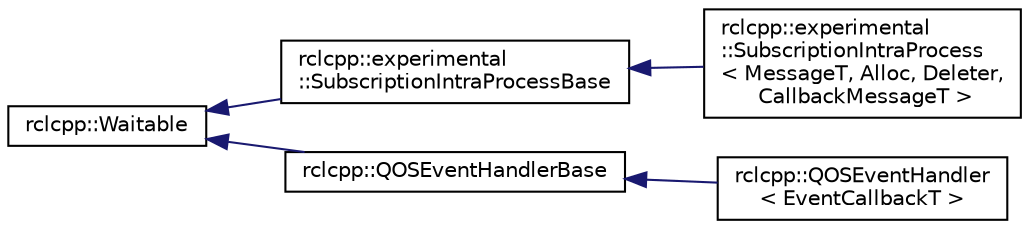 digraph "Graphical Class Hierarchy"
{
  edge [fontname="Helvetica",fontsize="10",labelfontname="Helvetica",labelfontsize="10"];
  node [fontname="Helvetica",fontsize="10",shape=record];
  rankdir="LR";
  Node0 [label="rclcpp::Waitable",height=0.2,width=0.4,color="black", fillcolor="white", style="filled",URL="$classrclcpp_1_1Waitable.html"];
  Node0 -> Node1 [dir="back",color="midnightblue",fontsize="10",style="solid",fontname="Helvetica"];
  Node1 [label="rclcpp::experimental\l::SubscriptionIntraProcessBase",height=0.2,width=0.4,color="black", fillcolor="white", style="filled",URL="$classrclcpp_1_1experimental_1_1SubscriptionIntraProcessBase.html"];
  Node1 -> Node2 [dir="back",color="midnightblue",fontsize="10",style="solid",fontname="Helvetica"];
  Node2 [label="rclcpp::experimental\l::SubscriptionIntraProcess\l\< MessageT, Alloc, Deleter,\l CallbackMessageT \>",height=0.2,width=0.4,color="black", fillcolor="white", style="filled",URL="$classrclcpp_1_1experimental_1_1SubscriptionIntraProcess.html"];
  Node0 -> Node3 [dir="back",color="midnightblue",fontsize="10",style="solid",fontname="Helvetica"];
  Node3 [label="rclcpp::QOSEventHandlerBase",height=0.2,width=0.4,color="black", fillcolor="white", style="filled",URL="$classrclcpp_1_1QOSEventHandlerBase.html"];
  Node3 -> Node4 [dir="back",color="midnightblue",fontsize="10",style="solid",fontname="Helvetica"];
  Node4 [label="rclcpp::QOSEventHandler\l\< EventCallbackT \>",height=0.2,width=0.4,color="black", fillcolor="white", style="filled",URL="$classrclcpp_1_1QOSEventHandler.html"];
}
